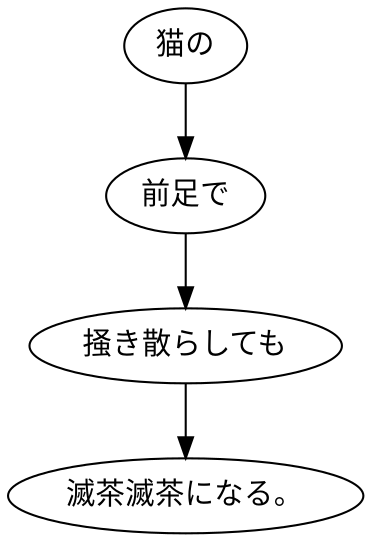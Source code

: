 digraph graph7622 {
	node0 [label="猫の"];
	node1 [label="前足で"];
	node2 [label="掻き散らしても"];
	node3 [label="滅茶滅茶になる。"];
	node0 -> node1;
	node1 -> node2;
	node2 -> node3;
}
